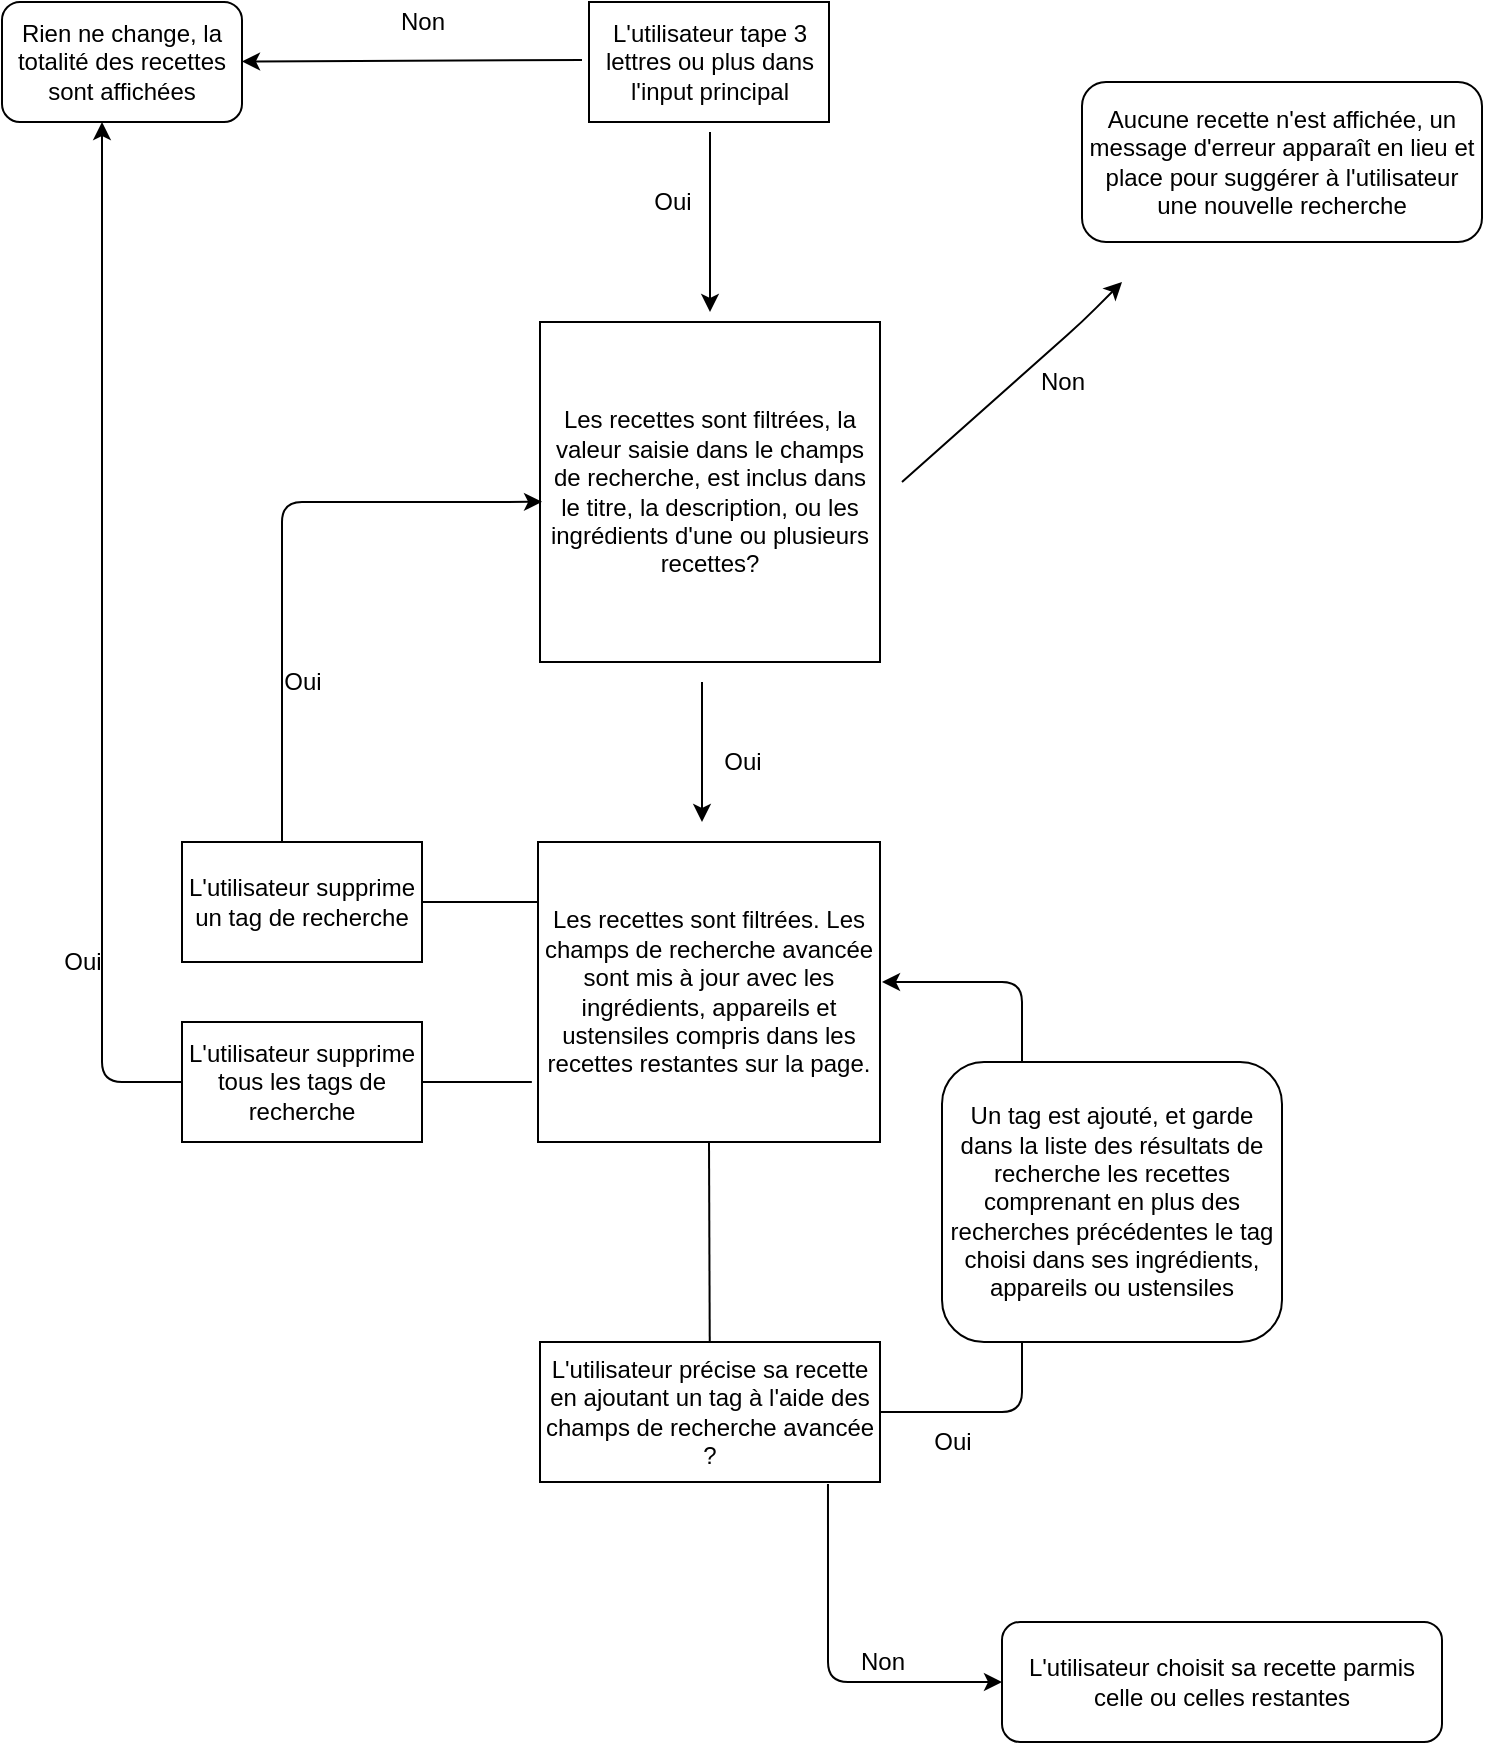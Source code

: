 <mxfile version="14.8.2" type="github">
  <diagram id="xSrLjS2qFE7dPZKFVFYC" name="Page-1">
    <mxGraphModel dx="1102" dy="582" grid="1" gridSize="10" guides="1" tooltips="1" connect="1" arrows="1" fold="1" page="1" pageScale="1" pageWidth="827" pageHeight="1169" math="0" shadow="0">
      <root>
        <mxCell id="0" />
        <mxCell id="1" parent="0" />
        <mxCell id="DtRh-H-SdKxsgD-GIzvi-2" value="Rien ne change, la totalité des recettes sont affichées" style="rounded=1;whiteSpace=wrap;html=1;" parent="1" vertex="1">
          <mxGeometry x="60" y="30" width="120" height="60" as="geometry" />
        </mxCell>
        <mxCell id="DtRh-H-SdKxsgD-GIzvi-3" value="" style="endArrow=classic;html=1;" parent="1" target="DtRh-H-SdKxsgD-GIzvi-2" edge="1">
          <mxGeometry width="50" height="50" relative="1" as="geometry">
            <mxPoint x="350" y="59" as="sourcePoint" />
            <mxPoint x="270" y="59" as="targetPoint" />
          </mxGeometry>
        </mxCell>
        <mxCell id="DtRh-H-SdKxsgD-GIzvi-7" value="Non" style="text;html=1;align=center;verticalAlign=middle;resizable=0;points=[];autosize=1;strokeColor=none;" parent="1" vertex="1">
          <mxGeometry x="250" y="30" width="40" height="20" as="geometry" />
        </mxCell>
        <mxCell id="DtRh-H-SdKxsgD-GIzvi-8" value="Oui&lt;br&gt;" style="text;html=1;align=center;verticalAlign=middle;resizable=0;points=[];autosize=1;strokeColor=none;" parent="1" vertex="1">
          <mxGeometry x="380" y="120" width="30" height="20" as="geometry" />
        </mxCell>
        <mxCell id="DtRh-H-SdKxsgD-GIzvi-12" value="&lt;span&gt;L&#39;utilisateur tape 3 lettres ou plus dans l&#39;input principal&lt;/span&gt;" style="rounded=0;whiteSpace=wrap;html=1;" parent="1" vertex="1">
          <mxGeometry x="353.5" y="30" width="120" height="60" as="geometry" />
        </mxCell>
        <mxCell id="DtRh-H-SdKxsgD-GIzvi-14" value="" style="endArrow=classic;html=1;" parent="1" edge="1">
          <mxGeometry width="50" height="50" relative="1" as="geometry">
            <mxPoint x="414" y="95" as="sourcePoint" />
            <mxPoint x="414" y="185" as="targetPoint" />
          </mxGeometry>
        </mxCell>
        <mxCell id="DtRh-H-SdKxsgD-GIzvi-15" value="&lt;span&gt;Les recettes sont filtrées, la valeur saisie dans le champs de recherche, est inclus dans le titre, la description, ou les ingrédients d&#39;une ou plusieurs recettes?&lt;/span&gt;" style="whiteSpace=wrap;html=1;aspect=fixed;" parent="1" vertex="1">
          <mxGeometry x="329" y="190" width="170" height="170" as="geometry" />
        </mxCell>
        <mxCell id="DtRh-H-SdKxsgD-GIzvi-16" value="" style="endArrow=classic;html=1;" parent="1" edge="1">
          <mxGeometry width="50" height="50" relative="1" as="geometry">
            <mxPoint x="510" y="270" as="sourcePoint" />
            <mxPoint x="620" y="170" as="targetPoint" />
            <Array as="points">
              <mxPoint x="600" y="190" />
            </Array>
          </mxGeometry>
        </mxCell>
        <mxCell id="DtRh-H-SdKxsgD-GIzvi-17" value="Aucune recette n&#39;est affichée, un message d&#39;erreur apparaît en lieu et place pour suggérer à l&#39;utilisateur une nouvelle recherche" style="rounded=1;whiteSpace=wrap;html=1;" parent="1" vertex="1">
          <mxGeometry x="600" y="70" width="200" height="80" as="geometry" />
        </mxCell>
        <mxCell id="DtRh-H-SdKxsgD-GIzvi-19" value="Non&lt;br&gt;" style="text;html=1;align=center;verticalAlign=middle;resizable=0;points=[];autosize=1;strokeColor=none;" parent="1" vertex="1">
          <mxGeometry x="570" y="210" width="40" height="20" as="geometry" />
        </mxCell>
        <mxCell id="DtRh-H-SdKxsgD-GIzvi-20" value="Les recettes sont filtrées. Les champs de recherche avancée sont mis à jour avec les ingrédients, appareils et ustensiles compris dans les recettes restantes sur la page." style="rounded=0;whiteSpace=wrap;html=1;" parent="1" vertex="1">
          <mxGeometry x="328" y="450" width="171" height="150" as="geometry" />
        </mxCell>
        <mxCell id="DtRh-H-SdKxsgD-GIzvi-21" value="" style="endArrow=classic;html=1;" parent="1" edge="1">
          <mxGeometry width="50" height="50" relative="1" as="geometry">
            <mxPoint x="410" y="370" as="sourcePoint" />
            <mxPoint x="410" y="440" as="targetPoint" />
          </mxGeometry>
        </mxCell>
        <mxCell id="DtRh-H-SdKxsgD-GIzvi-22" value="Oui" style="text;html=1;align=center;verticalAlign=middle;resizable=0;points=[];autosize=1;strokeColor=none;" parent="1" vertex="1">
          <mxGeometry x="415" y="400" width="30" height="20" as="geometry" />
        </mxCell>
        <mxCell id="DtRh-H-SdKxsgD-GIzvi-23" value="" style="endArrow=none;html=1;exitX=0.5;exitY=1;exitDx=0;exitDy=0;" parent="1" source="DtRh-H-SdKxsgD-GIzvi-20" target="DtRh-H-SdKxsgD-GIzvi-24" edge="1">
          <mxGeometry width="50" height="50" relative="1" as="geometry">
            <mxPoint x="409.5" y="620" as="sourcePoint" />
            <mxPoint x="409" y="600" as="targetPoint" />
          </mxGeometry>
        </mxCell>
        <mxCell id="DtRh-H-SdKxsgD-GIzvi-24" value="L&#39;utilisateur précise sa recette en ajoutant un tag à l&#39;aide des champs de recherche avancée ?" style="rounded=0;whiteSpace=wrap;html=1;" parent="1" vertex="1">
          <mxGeometry x="329" y="700" width="170" height="70" as="geometry" />
        </mxCell>
        <mxCell id="DtRh-H-SdKxsgD-GIzvi-25" value="" style="endArrow=classic;html=1;exitX=1;exitY=0.5;exitDx=0;exitDy=0;" parent="1" source="DtRh-H-SdKxsgD-GIzvi-24" edge="1">
          <mxGeometry width="50" height="50" relative="1" as="geometry">
            <mxPoint x="520" y="670" as="sourcePoint" />
            <mxPoint x="500" y="520" as="targetPoint" />
            <Array as="points">
              <mxPoint x="570" y="735" />
              <mxPoint x="570" y="520" />
            </Array>
          </mxGeometry>
        </mxCell>
        <mxCell id="DtRh-H-SdKxsgD-GIzvi-26" value="Oui" style="text;html=1;align=center;verticalAlign=middle;resizable=0;points=[];autosize=1;strokeColor=none;" parent="1" vertex="1">
          <mxGeometry x="520" y="740" width="30" height="20" as="geometry" />
        </mxCell>
        <mxCell id="DtRh-H-SdKxsgD-GIzvi-27" value="Un tag est ajouté, et garde dans la liste des résultats de recherche les recettes comprenant en plus des recherches précédentes le tag choisi dans ses ingrédients, appareils ou ustensiles" style="rounded=1;whiteSpace=wrap;html=1;" parent="1" vertex="1">
          <mxGeometry x="530" y="560" width="170" height="140" as="geometry" />
        </mxCell>
        <mxCell id="DtRh-H-SdKxsgD-GIzvi-30" value="L&#39;utilisateur choisit sa recette parmis celle ou celles restantes" style="rounded=1;whiteSpace=wrap;html=1;" parent="1" vertex="1">
          <mxGeometry x="560" y="840" width="220" height="60" as="geometry" />
        </mxCell>
        <mxCell id="DtRh-H-SdKxsgD-GIzvi-31" value="" style="endArrow=classic;html=1;exitX=0.847;exitY=1.014;exitDx=0;exitDy=0;exitPerimeter=0;entryX=0;entryY=0.5;entryDx=0;entryDy=0;" parent="1" source="DtRh-H-SdKxsgD-GIzvi-24" target="DtRh-H-SdKxsgD-GIzvi-30" edge="1">
          <mxGeometry width="50" height="50" relative="1" as="geometry">
            <mxPoint x="400" y="1020" as="sourcePoint" />
            <mxPoint x="450" y="970" as="targetPoint" />
            <Array as="points">
              <mxPoint x="473" y="870" />
            </Array>
          </mxGeometry>
        </mxCell>
        <mxCell id="DtRh-H-SdKxsgD-GIzvi-32" value="Non" style="text;html=1;align=center;verticalAlign=middle;resizable=0;points=[];autosize=1;strokeColor=none;" parent="1" vertex="1">
          <mxGeometry x="480" y="850" width="40" height="20" as="geometry" />
        </mxCell>
        <mxCell id="ugbwr2Fw3sZeb2NP609N-1" value="L&#39;utilisateur supprime tous&amp;nbsp;les tags de recherche" style="rounded=0;whiteSpace=wrap;html=1;" vertex="1" parent="1">
          <mxGeometry x="150" y="540" width="120" height="60" as="geometry" />
        </mxCell>
        <mxCell id="ugbwr2Fw3sZeb2NP609N-3" value="L&#39;utilisateur supprime un tag de recherche" style="rounded=0;whiteSpace=wrap;html=1;" vertex="1" parent="1">
          <mxGeometry x="150" y="450" width="120" height="60" as="geometry" />
        </mxCell>
        <mxCell id="ugbwr2Fw3sZeb2NP609N-4" value="" style="endArrow=none;html=1;entryX=0;entryY=0.2;entryDx=0;entryDy=0;entryPerimeter=0;" edge="1" parent="1" target="DtRh-H-SdKxsgD-GIzvi-20">
          <mxGeometry width="50" height="50" relative="1" as="geometry">
            <mxPoint x="270" y="480" as="sourcePoint" />
            <mxPoint x="320" y="430" as="targetPoint" />
          </mxGeometry>
        </mxCell>
        <mxCell id="ugbwr2Fw3sZeb2NP609N-5" value="" style="endArrow=none;html=1;entryX=-0.018;entryY=0.8;entryDx=0;entryDy=0;entryPerimeter=0;" edge="1" parent="1" target="DtRh-H-SdKxsgD-GIzvi-20">
          <mxGeometry width="50" height="50" relative="1" as="geometry">
            <mxPoint x="270" y="570" as="sourcePoint" />
            <mxPoint x="320" y="520" as="targetPoint" />
          </mxGeometry>
        </mxCell>
        <mxCell id="ugbwr2Fw3sZeb2NP609N-6" value="" style="endArrow=classic;html=1;exitX=0;exitY=0.5;exitDx=0;exitDy=0;" edge="1" parent="1" source="ugbwr2Fw3sZeb2NP609N-1">
          <mxGeometry width="50" height="50" relative="1" as="geometry">
            <mxPoint x="30" y="540" as="sourcePoint" />
            <mxPoint x="110" y="90" as="targetPoint" />
            <Array as="points">
              <mxPoint x="110" y="570" />
            </Array>
          </mxGeometry>
        </mxCell>
        <mxCell id="ugbwr2Fw3sZeb2NP609N-7" value="Oui" style="text;html=1;align=center;verticalAlign=middle;resizable=0;points=[];autosize=1;strokeColor=none;" vertex="1" parent="1">
          <mxGeometry x="85" y="500" width="30" height="20" as="geometry" />
        </mxCell>
        <mxCell id="ugbwr2Fw3sZeb2NP609N-8" value="" style="endArrow=classic;html=1;entryX=0.006;entryY=0.529;entryDx=0;entryDy=0;entryPerimeter=0;" edge="1" parent="1" target="DtRh-H-SdKxsgD-GIzvi-15">
          <mxGeometry width="50" height="50" relative="1" as="geometry">
            <mxPoint x="200" y="450" as="sourcePoint" />
            <mxPoint x="250" y="400" as="targetPoint" />
            <Array as="points">
              <mxPoint x="200" y="280" />
            </Array>
          </mxGeometry>
        </mxCell>
        <mxCell id="ugbwr2Fw3sZeb2NP609N-11" value="Oui" style="text;html=1;align=center;verticalAlign=middle;resizable=0;points=[];autosize=1;strokeColor=none;" vertex="1" parent="1">
          <mxGeometry x="195" y="360" width="30" height="20" as="geometry" />
        </mxCell>
      </root>
    </mxGraphModel>
  </diagram>
</mxfile>
